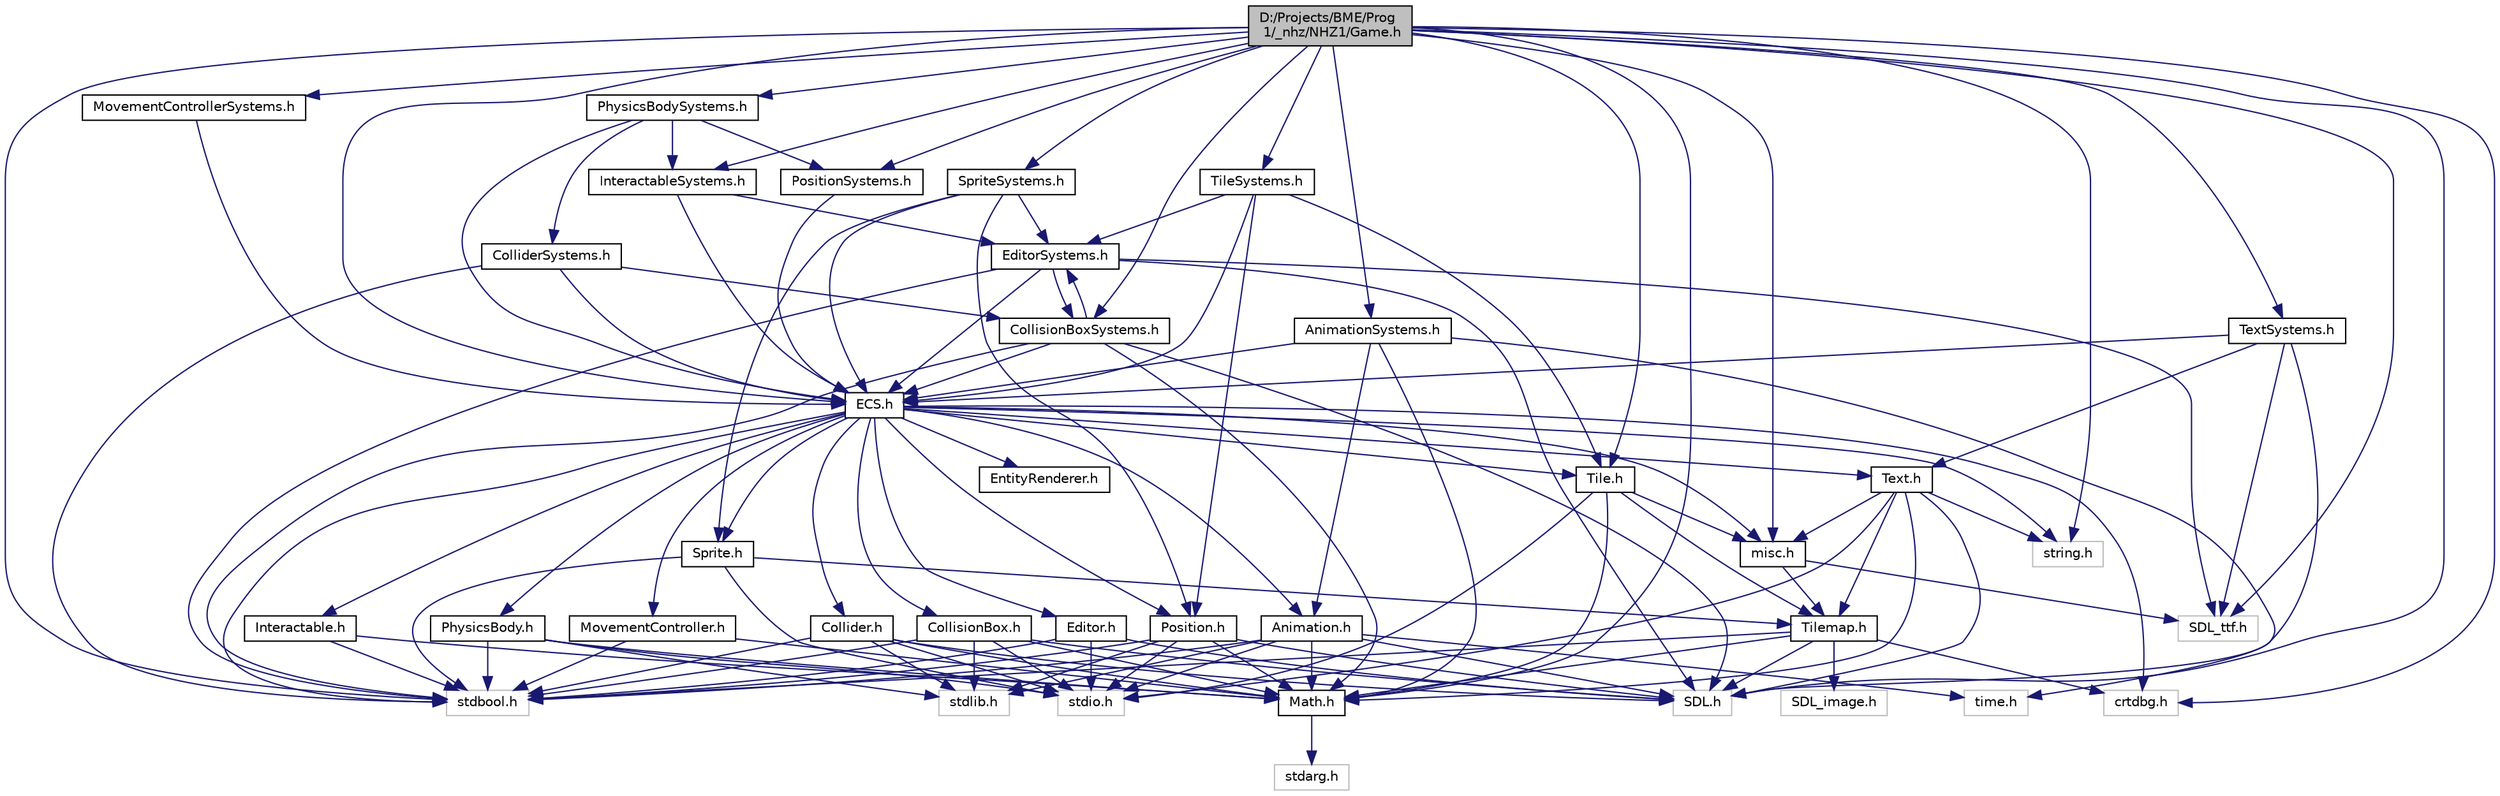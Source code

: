 digraph "D:/Projects/BME/Prog 1/_nhz/NHZ1/Game.h"
{
 // LATEX_PDF_SIZE
  edge [fontname="Helvetica",fontsize="10",labelfontname="Helvetica",labelfontsize="10"];
  node [fontname="Helvetica",fontsize="10",shape=record];
  Node1 [label="D:/Projects/BME/Prog\l 1/_nhz/NHZ1/Game.h",height=0.2,width=0.4,color="black", fillcolor="grey75", style="filled", fontcolor="black",tooltip=" "];
  Node1 -> Node2 [color="midnightblue",fontsize="10",style="solid"];
  Node2 [label="stdbool.h",height=0.2,width=0.4,color="grey75", fillcolor="white", style="filled",tooltip=" "];
  Node1 -> Node3 [color="midnightblue",fontsize="10",style="solid"];
  Node3 [label="SDL.h",height=0.2,width=0.4,color="grey75", fillcolor="white", style="filled",tooltip=" "];
  Node1 -> Node4 [color="midnightblue",fontsize="10",style="solid"];
  Node4 [label="SDL_ttf.h",height=0.2,width=0.4,color="grey75", fillcolor="white", style="filled",tooltip=" "];
  Node1 -> Node5 [color="midnightblue",fontsize="10",style="solid"];
  Node5 [label="string.h",height=0.2,width=0.4,color="grey75", fillcolor="white", style="filled",tooltip=" "];
  Node1 -> Node6 [color="midnightblue",fontsize="10",style="solid"];
  Node6 [label="ECS.h",height=0.2,width=0.4,color="black", fillcolor="white", style="filled",URL="$_e_c_s_8h.html",tooltip=" "];
  Node6 -> Node2 [color="midnightblue",fontsize="10",style="solid"];
  Node6 -> Node5 [color="midnightblue",fontsize="10",style="solid"];
  Node6 -> Node7 [color="midnightblue",fontsize="10",style="solid"];
  Node7 [label="misc.h",height=0.2,width=0.4,color="black", fillcolor="white", style="filled",URL="$misc_8h.html",tooltip=" "];
  Node7 -> Node8 [color="midnightblue",fontsize="10",style="solid"];
  Node8 [label="Tilemap.h",height=0.2,width=0.4,color="black", fillcolor="white", style="filled",URL="$_tilemap_8h.html",tooltip=" "];
  Node8 -> Node2 [color="midnightblue",fontsize="10",style="solid"];
  Node8 -> Node9 [color="midnightblue",fontsize="10",style="solid"];
  Node9 [label="Math.h",height=0.2,width=0.4,color="black", fillcolor="white", style="filled",URL="$_math_8h.html",tooltip=" "];
  Node9 -> Node10 [color="midnightblue",fontsize="10",style="solid"];
  Node10 [label="stdarg.h",height=0.2,width=0.4,color="grey75", fillcolor="white", style="filled",tooltip=" "];
  Node8 -> Node3 [color="midnightblue",fontsize="10",style="solid"];
  Node8 -> Node11 [color="midnightblue",fontsize="10",style="solid"];
  Node11 [label="SDL_image.h",height=0.2,width=0.4,color="grey75", fillcolor="white", style="filled",tooltip=" "];
  Node8 -> Node12 [color="midnightblue",fontsize="10",style="solid"];
  Node12 [label="crtdbg.h",height=0.2,width=0.4,color="grey75", fillcolor="white", style="filled",tooltip=" "];
  Node7 -> Node4 [color="midnightblue",fontsize="10",style="solid"];
  Node6 -> Node13 [color="midnightblue",fontsize="10",style="solid"];
  Node13 [label="Position.h",height=0.2,width=0.4,color="black", fillcolor="white", style="filled",URL="$_position_8h.html",tooltip=" "];
  Node13 -> Node14 [color="midnightblue",fontsize="10",style="solid"];
  Node14 [label="stdio.h",height=0.2,width=0.4,color="grey75", fillcolor="white", style="filled",tooltip=" "];
  Node13 -> Node2 [color="midnightblue",fontsize="10",style="solid"];
  Node13 -> Node15 [color="midnightblue",fontsize="10",style="solid"];
  Node15 [label="stdlib.h",height=0.2,width=0.4,color="grey75", fillcolor="white", style="filled",tooltip=" "];
  Node13 -> Node3 [color="midnightblue",fontsize="10",style="solid"];
  Node13 -> Node9 [color="midnightblue",fontsize="10",style="solid"];
  Node6 -> Node16 [color="midnightblue",fontsize="10",style="solid"];
  Node16 [label="Sprite.h",height=0.2,width=0.4,color="black", fillcolor="white", style="filled",URL="$_sprite_8h.html",tooltip=" "];
  Node16 -> Node14 [color="midnightblue",fontsize="10",style="solid"];
  Node16 -> Node2 [color="midnightblue",fontsize="10",style="solid"];
  Node16 -> Node8 [color="midnightblue",fontsize="10",style="solid"];
  Node6 -> Node17 [color="midnightblue",fontsize="10",style="solid"];
  Node17 [label="Editor.h",height=0.2,width=0.4,color="black", fillcolor="white", style="filled",URL="$_editor_8h.html",tooltip=" "];
  Node17 -> Node14 [color="midnightblue",fontsize="10",style="solid"];
  Node17 -> Node2 [color="midnightblue",fontsize="10",style="solid"];
  Node17 -> Node3 [color="midnightblue",fontsize="10",style="solid"];
  Node6 -> Node18 [color="midnightblue",fontsize="10",style="solid"];
  Node18 [label="Animation.h",height=0.2,width=0.4,color="black", fillcolor="white", style="filled",URL="$_animation_8h.html",tooltip=" "];
  Node18 -> Node14 [color="midnightblue",fontsize="10",style="solid"];
  Node18 -> Node2 [color="midnightblue",fontsize="10",style="solid"];
  Node18 -> Node15 [color="midnightblue",fontsize="10",style="solid"];
  Node18 -> Node19 [color="midnightblue",fontsize="10",style="solid"];
  Node19 [label="time.h",height=0.2,width=0.4,color="grey75", fillcolor="white", style="filled",tooltip=" "];
  Node18 -> Node3 [color="midnightblue",fontsize="10",style="solid"];
  Node18 -> Node9 [color="midnightblue",fontsize="10",style="solid"];
  Node6 -> Node20 [color="midnightblue",fontsize="10",style="solid"];
  Node20 [label="Tile.h",height=0.2,width=0.4,color="black", fillcolor="white", style="filled",URL="$_tile_8h.html",tooltip=" "];
  Node20 -> Node14 [color="midnightblue",fontsize="10",style="solid"];
  Node20 -> Node9 [color="midnightblue",fontsize="10",style="solid"];
  Node20 -> Node8 [color="midnightblue",fontsize="10",style="solid"];
  Node20 -> Node7 [color="midnightblue",fontsize="10",style="solid"];
  Node6 -> Node21 [color="midnightblue",fontsize="10",style="solid"];
  Node21 [label="Text.h",height=0.2,width=0.4,color="black", fillcolor="white", style="filled",URL="$_text_8h.html",tooltip=" "];
  Node21 -> Node14 [color="midnightblue",fontsize="10",style="solid"];
  Node21 -> Node5 [color="midnightblue",fontsize="10",style="solid"];
  Node21 -> Node3 [color="midnightblue",fontsize="10",style="solid"];
  Node21 -> Node7 [color="midnightblue",fontsize="10",style="solid"];
  Node21 -> Node9 [color="midnightblue",fontsize="10",style="solid"];
  Node21 -> Node8 [color="midnightblue",fontsize="10",style="solid"];
  Node6 -> Node22 [color="midnightblue",fontsize="10",style="solid"];
  Node22 [label="CollisionBox.h",height=0.2,width=0.4,color="black", fillcolor="white", style="filled",URL="$_collision_box_8h.html",tooltip=" "];
  Node22 -> Node2 [color="midnightblue",fontsize="10",style="solid"];
  Node22 -> Node15 [color="midnightblue",fontsize="10",style="solid"];
  Node22 -> Node14 [color="midnightblue",fontsize="10",style="solid"];
  Node22 -> Node3 [color="midnightblue",fontsize="10",style="solid"];
  Node22 -> Node9 [color="midnightblue",fontsize="10",style="solid"];
  Node6 -> Node23 [color="midnightblue",fontsize="10",style="solid"];
  Node23 [label="Collider.h",height=0.2,width=0.4,color="black", fillcolor="white", style="filled",URL="$_collider_8h.html",tooltip=" "];
  Node23 -> Node2 [color="midnightblue",fontsize="10",style="solid"];
  Node23 -> Node15 [color="midnightblue",fontsize="10",style="solid"];
  Node23 -> Node14 [color="midnightblue",fontsize="10",style="solid"];
  Node23 -> Node3 [color="midnightblue",fontsize="10",style="solid"];
  Node23 -> Node9 [color="midnightblue",fontsize="10",style="solid"];
  Node6 -> Node24 [color="midnightblue",fontsize="10",style="solid"];
  Node24 [label="PhysicsBody.h",height=0.2,width=0.4,color="black", fillcolor="white", style="filled",URL="$_physics_body_8h.html",tooltip=" "];
  Node24 -> Node14 [color="midnightblue",fontsize="10",style="solid"];
  Node24 -> Node15 [color="midnightblue",fontsize="10",style="solid"];
  Node24 -> Node2 [color="midnightblue",fontsize="10",style="solid"];
  Node24 -> Node9 [color="midnightblue",fontsize="10",style="solid"];
  Node6 -> Node25 [color="midnightblue",fontsize="10",style="solid"];
  Node25 [label="EntityRenderer.h",height=0.2,width=0.4,color="black", fillcolor="white", style="filled",URL="$_entity_renderer_8h.html",tooltip=" "];
  Node6 -> Node26 [color="midnightblue",fontsize="10",style="solid"];
  Node26 [label="MovementController.h",height=0.2,width=0.4,color="black", fillcolor="white", style="filled",URL="$_movement_controller_8h.html",tooltip=" "];
  Node26 -> Node2 [color="midnightblue",fontsize="10",style="solid"];
  Node26 -> Node9 [color="midnightblue",fontsize="10",style="solid"];
  Node6 -> Node27 [color="midnightblue",fontsize="10",style="solid"];
  Node27 [label="Interactable.h",height=0.2,width=0.4,color="black", fillcolor="white", style="filled",URL="$_interactable_8h.html",tooltip=" "];
  Node27 -> Node2 [color="midnightblue",fontsize="10",style="solid"];
  Node27 -> Node9 [color="midnightblue",fontsize="10",style="solid"];
  Node6 -> Node12 [color="midnightblue",fontsize="10",style="solid"];
  Node1 -> Node7 [color="midnightblue",fontsize="10",style="solid"];
  Node1 -> Node9 [color="midnightblue",fontsize="10",style="solid"];
  Node1 -> Node28 [color="midnightblue",fontsize="10",style="solid"];
  Node28 [label="SpriteSystems.h",height=0.2,width=0.4,color="black", fillcolor="white", style="filled",URL="$_sprite_systems_8h.html",tooltip=" "];
  Node28 -> Node16 [color="midnightblue",fontsize="10",style="solid"];
  Node28 -> Node13 [color="midnightblue",fontsize="10",style="solid"];
  Node28 -> Node29 [color="midnightblue",fontsize="10",style="solid"];
  Node29 [label="EditorSystems.h",height=0.2,width=0.4,color="black", fillcolor="white", style="filled",URL="$_editor_systems_8h.html",tooltip=" "];
  Node29 -> Node2 [color="midnightblue",fontsize="10",style="solid"];
  Node29 -> Node6 [color="midnightblue",fontsize="10",style="solid"];
  Node29 -> Node3 [color="midnightblue",fontsize="10",style="solid"];
  Node29 -> Node4 [color="midnightblue",fontsize="10",style="solid"];
  Node29 -> Node30 [color="midnightblue",fontsize="10",style="solid"];
  Node30 [label="CollisionBoxSystems.h",height=0.2,width=0.4,color="black", fillcolor="white", style="filled",URL="$_collision_box_systems_8h.html",tooltip=" "];
  Node30 -> Node2 [color="midnightblue",fontsize="10",style="solid"];
  Node30 -> Node3 [color="midnightblue",fontsize="10",style="solid"];
  Node30 -> Node6 [color="midnightblue",fontsize="10",style="solid"];
  Node30 -> Node29 [color="midnightblue",fontsize="10",style="solid"];
  Node30 -> Node9 [color="midnightblue",fontsize="10",style="solid"];
  Node28 -> Node6 [color="midnightblue",fontsize="10",style="solid"];
  Node1 -> Node31 [color="midnightblue",fontsize="10",style="solid"];
  Node31 [label="PositionSystems.h",height=0.2,width=0.4,color="black", fillcolor="white", style="filled",URL="$_position_systems_8h.html",tooltip=" "];
  Node31 -> Node6 [color="midnightblue",fontsize="10",style="solid"];
  Node1 -> Node32 [color="midnightblue",fontsize="10",style="solid"];
  Node32 [label="AnimationSystems.h",height=0.2,width=0.4,color="black", fillcolor="white", style="filled",URL="$_animation_systems_8h.html",tooltip=" "];
  Node32 -> Node19 [color="midnightblue",fontsize="10",style="solid"];
  Node32 -> Node9 [color="midnightblue",fontsize="10",style="solid"];
  Node32 -> Node18 [color="midnightblue",fontsize="10",style="solid"];
  Node32 -> Node6 [color="midnightblue",fontsize="10",style="solid"];
  Node1 -> Node20 [color="midnightblue",fontsize="10",style="solid"];
  Node1 -> Node33 [color="midnightblue",fontsize="10",style="solid"];
  Node33 [label="TileSystems.h",height=0.2,width=0.4,color="black", fillcolor="white", style="filled",URL="$_tile_systems_8h.html",tooltip=" "];
  Node33 -> Node6 [color="midnightblue",fontsize="10",style="solid"];
  Node33 -> Node20 [color="midnightblue",fontsize="10",style="solid"];
  Node33 -> Node13 [color="midnightblue",fontsize="10",style="solid"];
  Node33 -> Node29 [color="midnightblue",fontsize="10",style="solid"];
  Node1 -> Node34 [color="midnightblue",fontsize="10",style="solid"];
  Node34 [label="TextSystems.h",height=0.2,width=0.4,color="black", fillcolor="white", style="filled",URL="$_text_systems_8h.html",tooltip=" "];
  Node34 -> Node3 [color="midnightblue",fontsize="10",style="solid"];
  Node34 -> Node4 [color="midnightblue",fontsize="10",style="solid"];
  Node34 -> Node6 [color="midnightblue",fontsize="10",style="solid"];
  Node34 -> Node21 [color="midnightblue",fontsize="10",style="solid"];
  Node1 -> Node30 [color="midnightblue",fontsize="10",style="solid"];
  Node1 -> Node35 [color="midnightblue",fontsize="10",style="solid"];
  Node35 [label="PhysicsBodySystems.h",height=0.2,width=0.4,color="black", fillcolor="white", style="filled",URL="$_physics_body_systems_8h.html",tooltip=" "];
  Node35 -> Node6 [color="midnightblue",fontsize="10",style="solid"];
  Node35 -> Node31 [color="midnightblue",fontsize="10",style="solid"];
  Node35 -> Node36 [color="midnightblue",fontsize="10",style="solid"];
  Node36 [label="ColliderSystems.h",height=0.2,width=0.4,color="black", fillcolor="white", style="filled",URL="$_collider_systems_8h.html",tooltip=" "];
  Node36 -> Node2 [color="midnightblue",fontsize="10",style="solid"];
  Node36 -> Node6 [color="midnightblue",fontsize="10",style="solid"];
  Node36 -> Node30 [color="midnightblue",fontsize="10",style="solid"];
  Node35 -> Node37 [color="midnightblue",fontsize="10",style="solid"];
  Node37 [label="InteractableSystems.h",height=0.2,width=0.4,color="black", fillcolor="white", style="filled",URL="$_interactable_systems_8h.html",tooltip=" "];
  Node37 -> Node6 [color="midnightblue",fontsize="10",style="solid"];
  Node37 -> Node29 [color="midnightblue",fontsize="10",style="solid"];
  Node1 -> Node38 [color="midnightblue",fontsize="10",style="solid"];
  Node38 [label="MovementControllerSystems.h",height=0.2,width=0.4,color="black", fillcolor="white", style="filled",URL="$_movement_controller_systems_8h.html",tooltip=" "];
  Node38 -> Node6 [color="midnightblue",fontsize="10",style="solid"];
  Node1 -> Node37 [color="midnightblue",fontsize="10",style="solid"];
  Node1 -> Node12 [color="midnightblue",fontsize="10",style="solid"];
}
